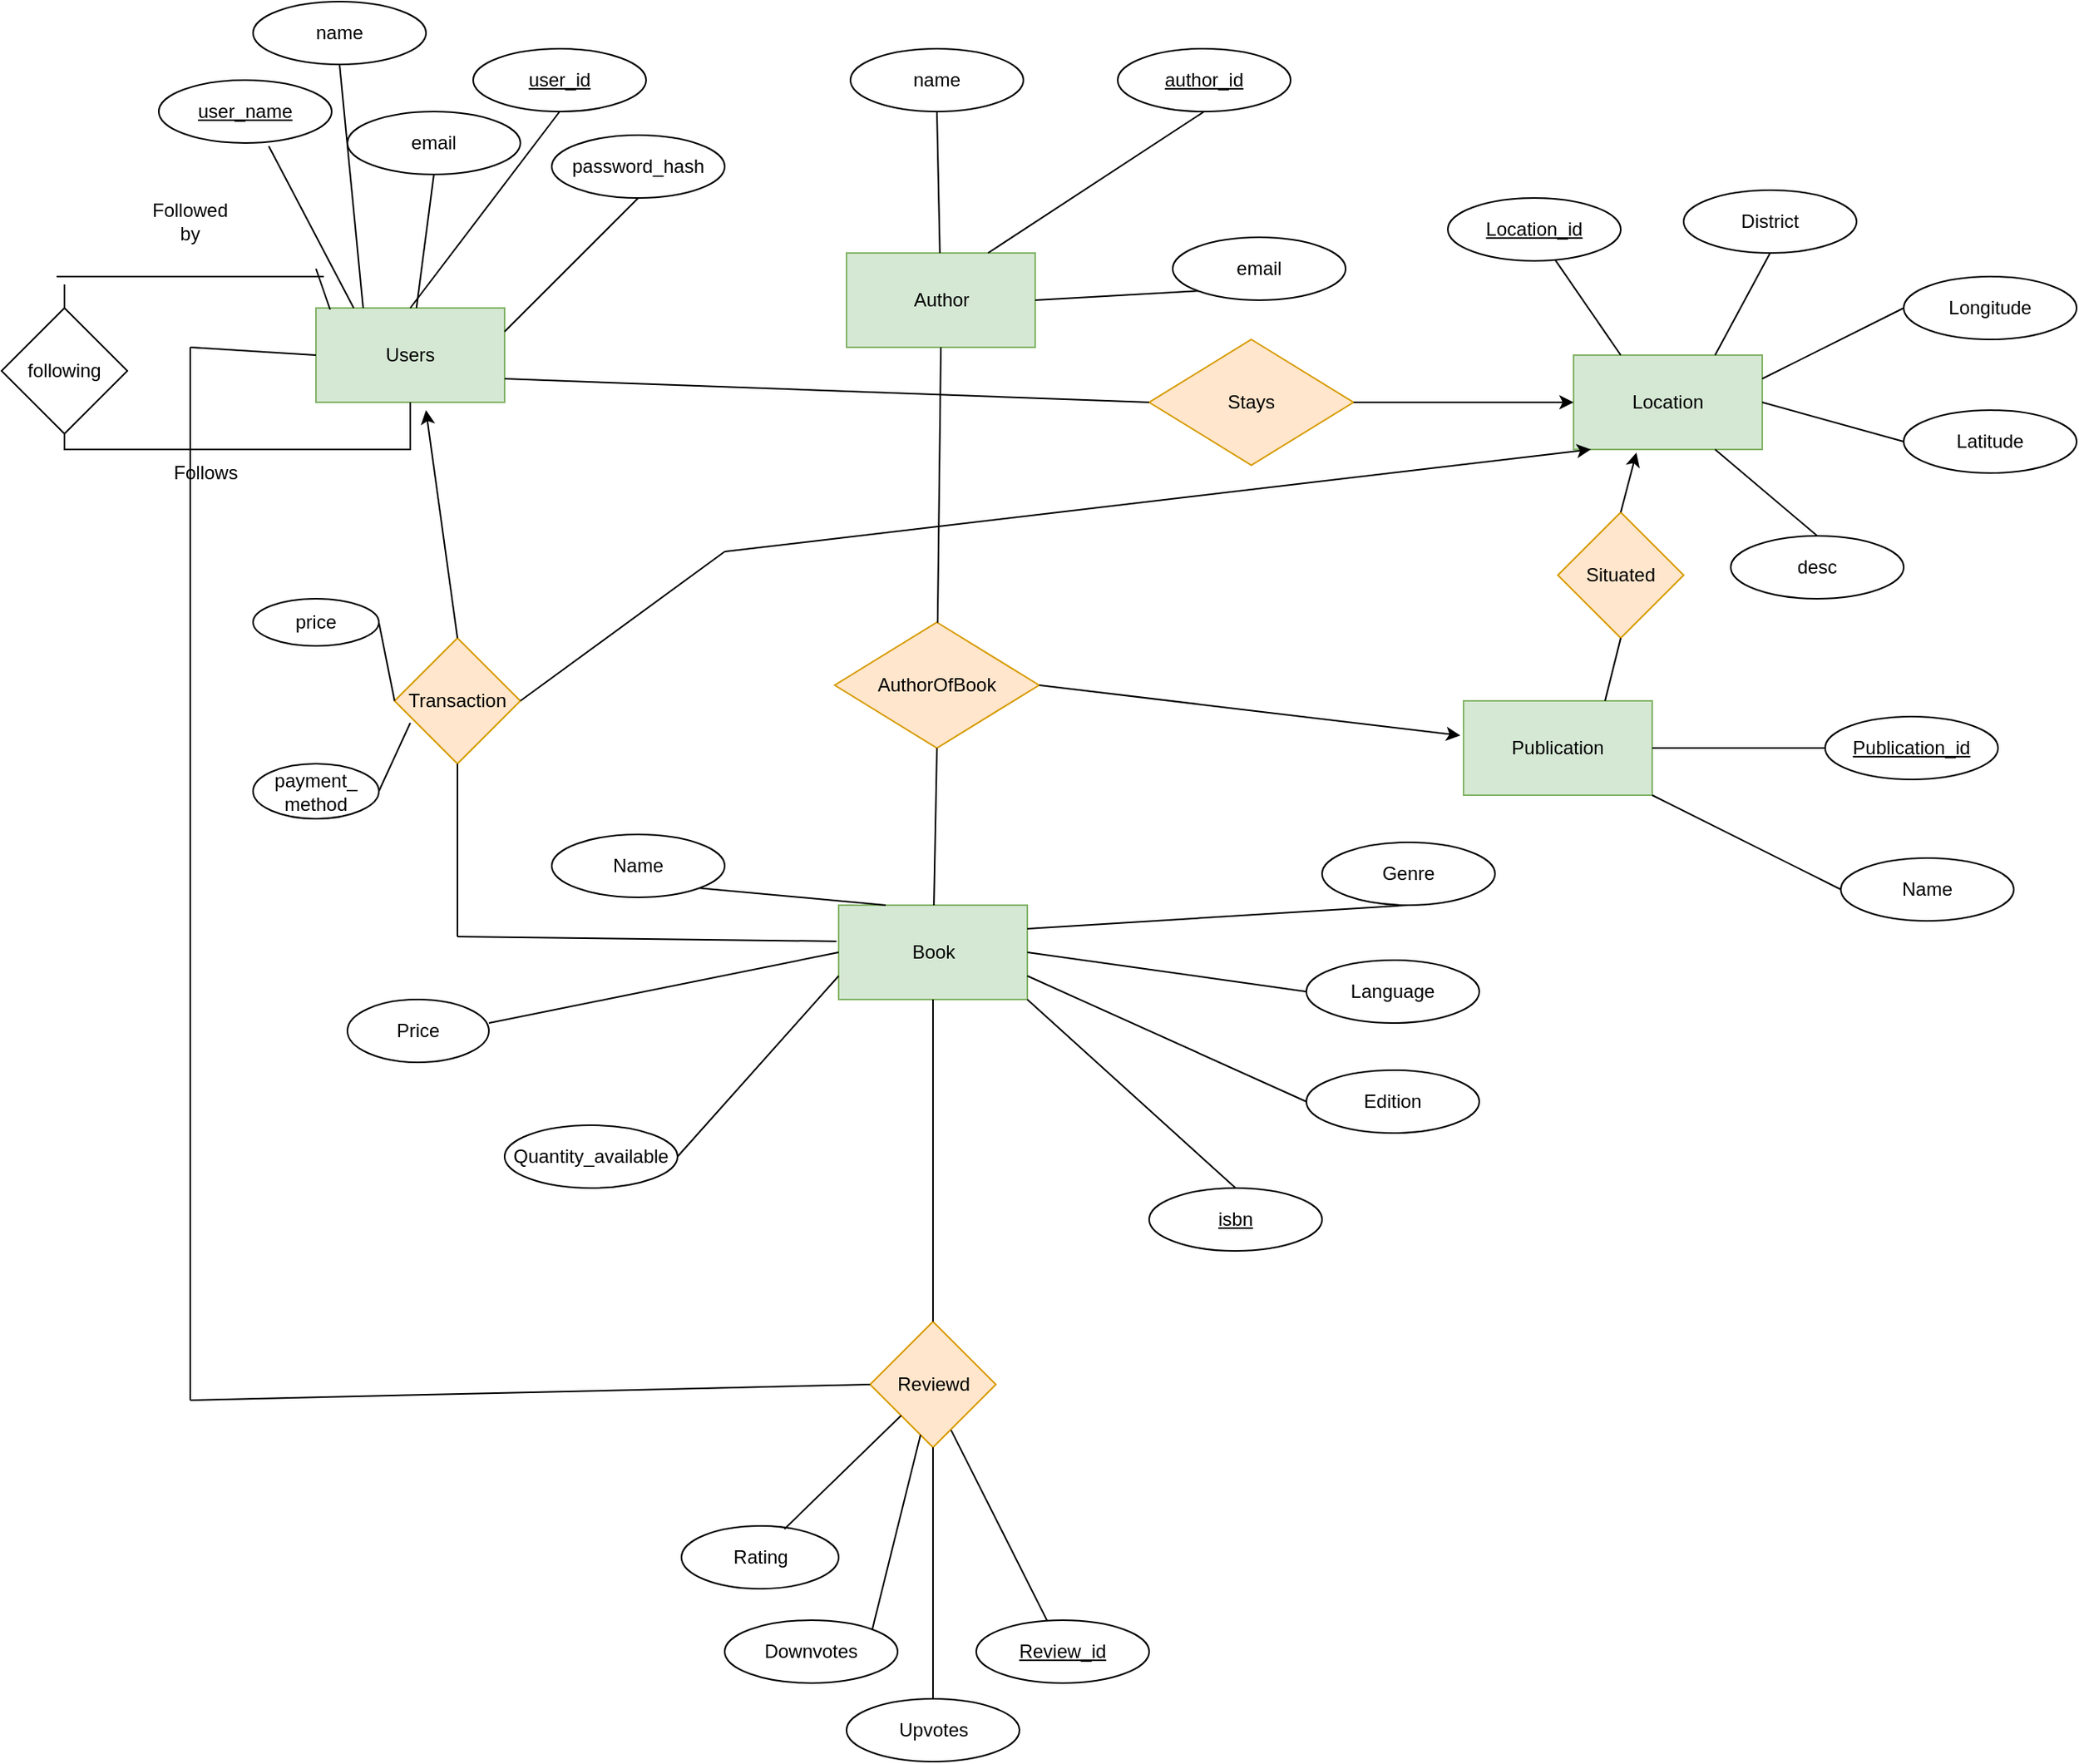 <mxfile version="20.0.1" type="github">
  <diagram id="R2lEEEUBdFMjLlhIrx00" name="Page-1">
    <mxGraphModel dx="1700" dy="477" grid="1" gridSize="10" guides="1" tooltips="1" connect="1" arrows="1" fold="1" page="1" pageScale="1" pageWidth="850" pageHeight="1100" math="0" shadow="0" extFonts="Permanent Marker^https://fonts.googleapis.com/css?family=Permanent+Marker">
      <root>
        <mxCell id="0" />
        <mxCell id="1" parent="0" />
        <mxCell id="627nwjCK-Lk3CUR_q3PW-1" value="Book" style="rounded=0;whiteSpace=wrap;html=1;fillColor=#d5e8d4;strokeColor=#82b366;" parent="1" vertex="1">
          <mxGeometry x="-67.5" y="595" width="120" height="60" as="geometry" />
        </mxCell>
        <mxCell id="627nwjCK-Lk3CUR_q3PW-2" value="Publication" style="rounded=0;whiteSpace=wrap;html=1;fillColor=#d5e8d4;strokeColor=#82b366;" parent="1" vertex="1">
          <mxGeometry x="330" y="465" width="120" height="60" as="geometry" />
        </mxCell>
        <mxCell id="CtvvaNPGMJ7My_9c88Tm-3" value="Users" style="rounded=0;whiteSpace=wrap;html=1;fillColor=#d5e8d4;strokeColor=#82b366;" parent="1" vertex="1">
          <mxGeometry x="-400" y="215" width="120" height="60" as="geometry" />
        </mxCell>
        <mxCell id="CtvvaNPGMJ7My_9c88Tm-4" value="Author" style="rounded=0;whiteSpace=wrap;html=1;fillColor=#d5e8d4;strokeColor=#82b366;" parent="1" vertex="1">
          <mxGeometry x="-62.5" y="180" width="120" height="60" as="geometry" />
        </mxCell>
        <mxCell id="CtvvaNPGMJ7My_9c88Tm-10" value="AuthorOfBook" style="rhombus;whiteSpace=wrap;html=1;fillColor=#ffe6cc;strokeColor=#d79b00;" parent="1" vertex="1">
          <mxGeometry x="-70" y="415" width="130" height="80" as="geometry" />
        </mxCell>
        <mxCell id="CtvvaNPGMJ7My_9c88Tm-11" value="" style="endArrow=none;html=1;rounded=0;entryX=0.5;entryY=1;entryDx=0;entryDy=0;" parent="1" source="CtvvaNPGMJ7My_9c88Tm-10" target="CtvvaNPGMJ7My_9c88Tm-4" edge="1">
          <mxGeometry width="50" height="50" relative="1" as="geometry">
            <mxPoint x="-70" y="435" as="sourcePoint" />
            <mxPoint x="-20" y="385" as="targetPoint" />
          </mxGeometry>
        </mxCell>
        <mxCell id="CtvvaNPGMJ7My_9c88Tm-14" value="" style="endArrow=none;html=1;rounded=0;exitX=0.5;exitY=1;exitDx=0;exitDy=0;" parent="1" source="CtvvaNPGMJ7My_9c88Tm-10" target="627nwjCK-Lk3CUR_q3PW-1" edge="1">
          <mxGeometry width="50" height="50" relative="1" as="geometry">
            <mxPoint x="-70" y="435" as="sourcePoint" />
            <mxPoint x="-20" y="385" as="targetPoint" />
          </mxGeometry>
        </mxCell>
        <mxCell id="CtvvaNPGMJ7My_9c88Tm-15" value="following" style="rhombus;whiteSpace=wrap;html=1;" parent="1" vertex="1">
          <mxGeometry x="-600" y="215" width="80" height="80" as="geometry" />
        </mxCell>
        <mxCell id="CtvvaNPGMJ7My_9c88Tm-16" value="" style="endArrow=none;html=1;rounded=0;exitX=0.5;exitY=1;exitDx=0;exitDy=0;" parent="1" source="CtvvaNPGMJ7My_9c88Tm-3" target="CtvvaNPGMJ7My_9c88Tm-15" edge="1">
          <mxGeometry width="50" height="50" relative="1" as="geometry">
            <mxPoint x="-260" y="225" as="sourcePoint" />
            <mxPoint x="-630" y="305" as="targetPoint" />
            <Array as="points">
              <mxPoint x="-340" y="305" />
              <mxPoint x="-560" y="305" />
            </Array>
          </mxGeometry>
        </mxCell>
        <mxCell id="CtvvaNPGMJ7My_9c88Tm-17" value="" style="endArrow=none;html=1;rounded=0;" parent="1" edge="1">
          <mxGeometry width="50" height="50" relative="1" as="geometry">
            <mxPoint x="-565" y="195" as="sourcePoint" />
            <mxPoint x="-395" y="195" as="targetPoint" />
          </mxGeometry>
        </mxCell>
        <mxCell id="CtvvaNPGMJ7My_9c88Tm-18" value="" style="endArrow=none;html=1;rounded=0;exitX=0.075;exitY=0.017;exitDx=0;exitDy=0;exitPerimeter=0;" parent="1" source="CtvvaNPGMJ7My_9c88Tm-3" edge="1">
          <mxGeometry width="50" height="50" relative="1" as="geometry">
            <mxPoint x="-390" y="205" as="sourcePoint" />
            <mxPoint x="-400" y="190" as="targetPoint" />
          </mxGeometry>
        </mxCell>
        <mxCell id="CtvvaNPGMJ7My_9c88Tm-19" value="" style="endArrow=none;html=1;rounded=0;" parent="1" source="CtvvaNPGMJ7My_9c88Tm-15" edge="1">
          <mxGeometry width="50" height="50" relative="1" as="geometry">
            <mxPoint x="-280" y="195" as="sourcePoint" />
            <mxPoint x="-560" y="200" as="targetPoint" />
          </mxGeometry>
        </mxCell>
        <mxCell id="CtvvaNPGMJ7My_9c88Tm-20" value="Follows" style="text;html=1;strokeColor=none;fillColor=none;align=center;verticalAlign=middle;whiteSpace=wrap;rounded=0;" parent="1" vertex="1">
          <mxGeometry x="-500" y="305" width="60" height="30" as="geometry" />
        </mxCell>
        <mxCell id="CtvvaNPGMJ7My_9c88Tm-21" value="Followed by" style="text;html=1;strokeColor=none;fillColor=none;align=center;verticalAlign=middle;whiteSpace=wrap;rounded=0;" parent="1" vertex="1">
          <mxGeometry x="-510" y="145" width="60" height="30" as="geometry" />
        </mxCell>
        <mxCell id="CtvvaNPGMJ7My_9c88Tm-22" value="Transaction" style="rhombus;whiteSpace=wrap;html=1;fillColor=#ffe6cc;strokeColor=#d79b00;" parent="1" vertex="1">
          <mxGeometry x="-350" y="425" width="80" height="80" as="geometry" />
        </mxCell>
        <mxCell id="CtvvaNPGMJ7My_9c88Tm-24" value="" style="endArrow=none;html=1;rounded=0;exitX=0.5;exitY=1;exitDx=0;exitDy=0;" parent="1" source="CtvvaNPGMJ7My_9c88Tm-22" edge="1">
          <mxGeometry width="50" height="50" relative="1" as="geometry">
            <mxPoint x="-80" y="485" as="sourcePoint" />
            <mxPoint x="-310" y="615" as="targetPoint" />
          </mxGeometry>
        </mxCell>
        <mxCell id="CtvvaNPGMJ7My_9c88Tm-25" value="" style="endArrow=none;html=1;rounded=0;entryX=-0.012;entryY=0.383;entryDx=0;entryDy=0;entryPerimeter=0;" parent="1" target="627nwjCK-Lk3CUR_q3PW-1" edge="1">
          <mxGeometry width="50" height="50" relative="1" as="geometry">
            <mxPoint x="-310" y="615" as="sourcePoint" />
            <mxPoint x="-30" y="435" as="targetPoint" />
          </mxGeometry>
        </mxCell>
        <mxCell id="RWPysZZRdbQjG4ovfCux-3" value="Name" style="ellipse;whiteSpace=wrap;html=1;" parent="1" vertex="1">
          <mxGeometry x="570" y="565" width="110" height="40" as="geometry" />
        </mxCell>
        <mxCell id="RWPysZZRdbQjG4ovfCux-4" value="&lt;u&gt;Publication_id&lt;/u&gt;" style="ellipse;whiteSpace=wrap;html=1;" parent="1" vertex="1">
          <mxGeometry x="560" y="475" width="110" height="40" as="geometry" />
        </mxCell>
        <mxCell id="RWPysZZRdbQjG4ovfCux-6" value="Genre" style="ellipse;whiteSpace=wrap;html=1;" parent="1" vertex="1">
          <mxGeometry x="240" y="555" width="110" height="40" as="geometry" />
        </mxCell>
        <mxCell id="RWPysZZRdbQjG4ovfCux-7" value="Name" style="ellipse;whiteSpace=wrap;html=1;" parent="1" vertex="1">
          <mxGeometry x="-250" y="550" width="110" height="40" as="geometry" />
        </mxCell>
        <mxCell id="RWPysZZRdbQjG4ovfCux-9" value="Edition" style="ellipse;whiteSpace=wrap;html=1;" parent="1" vertex="1">
          <mxGeometry x="230" y="700" width="110" height="40" as="geometry" />
        </mxCell>
        <mxCell id="RWPysZZRdbQjG4ovfCux-10" value="Quantity_available" style="ellipse;whiteSpace=wrap;html=1;" parent="1" vertex="1">
          <mxGeometry x="-280" y="735" width="110" height="40" as="geometry" />
        </mxCell>
        <mxCell id="RWPysZZRdbQjG4ovfCux-12" value="Language" style="ellipse;whiteSpace=wrap;html=1;" parent="1" vertex="1">
          <mxGeometry x="230" y="630" width="110" height="40" as="geometry" />
        </mxCell>
        <mxCell id="RWPysZZRdbQjG4ovfCux-13" value="&lt;u&gt;isbn&lt;/u&gt;" style="ellipse;whiteSpace=wrap;html=1;" parent="1" vertex="1">
          <mxGeometry x="130" y="775" width="110" height="40" as="geometry" />
        </mxCell>
        <mxCell id="RWPysZZRdbQjG4ovfCux-18" value="" style="endArrow=none;html=1;rounded=0;exitX=1;exitY=1;exitDx=0;exitDy=0;entryX=0;entryY=0.5;entryDx=0;entryDy=0;" parent="1" source="627nwjCK-Lk3CUR_q3PW-2" target="RWPysZZRdbQjG4ovfCux-3" edge="1">
          <mxGeometry width="50" height="50" relative="1" as="geometry">
            <mxPoint x="360" y="535" as="sourcePoint" />
            <mxPoint x="410" y="485" as="targetPoint" />
          </mxGeometry>
        </mxCell>
        <mxCell id="RWPysZZRdbQjG4ovfCux-19" value="" style="endArrow=none;html=1;rounded=0;exitX=1;exitY=0.5;exitDx=0;exitDy=0;entryX=0;entryY=0.5;entryDx=0;entryDy=0;" parent="1" source="627nwjCK-Lk3CUR_q3PW-2" target="RWPysZZRdbQjG4ovfCux-4" edge="1">
          <mxGeometry width="50" height="50" relative="1" as="geometry">
            <mxPoint x="330" y="465" as="sourcePoint" />
            <mxPoint x="380" y="415" as="targetPoint" />
          </mxGeometry>
        </mxCell>
        <mxCell id="RWPysZZRdbQjG4ovfCux-20" value="" style="endArrow=none;html=1;rounded=0;exitX=1;exitY=0.25;exitDx=0;exitDy=0;entryX=0.5;entryY=1;entryDx=0;entryDy=0;" parent="1" source="627nwjCK-Lk3CUR_q3PW-1" target="RWPysZZRdbQjG4ovfCux-6" edge="1">
          <mxGeometry width="50" height="50" relative="1" as="geometry">
            <mxPoint x="20" y="605" as="sourcePoint" />
            <mxPoint x="70" y="555" as="targetPoint" />
          </mxGeometry>
        </mxCell>
        <mxCell id="RWPysZZRdbQjG4ovfCux-21" value="" style="endArrow=none;html=1;rounded=0;entryX=0;entryY=0.5;entryDx=0;entryDy=0;exitX=1;exitY=0.75;exitDx=0;exitDy=0;" parent="1" source="627nwjCK-Lk3CUR_q3PW-1" target="RWPysZZRdbQjG4ovfCux-9" edge="1">
          <mxGeometry width="50" height="50" relative="1" as="geometry">
            <mxPoint x="100" y="695" as="sourcePoint" />
            <mxPoint x="150" y="645" as="targetPoint" />
          </mxGeometry>
        </mxCell>
        <mxCell id="RWPysZZRdbQjG4ovfCux-22" value="" style="endArrow=none;html=1;rounded=0;exitX=1;exitY=0.5;exitDx=0;exitDy=0;entryX=0;entryY=0.5;entryDx=0;entryDy=0;" parent="1" source="627nwjCK-Lk3CUR_q3PW-1" target="RWPysZZRdbQjG4ovfCux-12" edge="1">
          <mxGeometry width="50" height="50" relative="1" as="geometry">
            <mxPoint x="80" y="640" as="sourcePoint" />
            <mxPoint x="130" y="590" as="targetPoint" />
          </mxGeometry>
        </mxCell>
        <mxCell id="RWPysZZRdbQjG4ovfCux-23" value="" style="endArrow=none;html=1;rounded=0;exitX=0.5;exitY=0;exitDx=0;exitDy=0;entryX=1;entryY=1;entryDx=0;entryDy=0;" parent="1" source="RWPysZZRdbQjG4ovfCux-13" target="627nwjCK-Lk3CUR_q3PW-1" edge="1">
          <mxGeometry width="50" height="50" relative="1" as="geometry">
            <mxPoint x="70" y="715" as="sourcePoint" />
            <mxPoint x="120" y="665" as="targetPoint" />
          </mxGeometry>
        </mxCell>
        <mxCell id="RWPysZZRdbQjG4ovfCux-24" value="" style="endArrow=none;html=1;rounded=0;entryX=0.25;entryY=0;entryDx=0;entryDy=0;exitX=1;exitY=1;exitDx=0;exitDy=0;" parent="1" source="RWPysZZRdbQjG4ovfCux-7" target="627nwjCK-Lk3CUR_q3PW-1" edge="1">
          <mxGeometry width="50" height="50" relative="1" as="geometry">
            <mxPoint x="-130" y="560" as="sourcePoint" />
            <mxPoint x="-67.5" y="530" as="targetPoint" />
          </mxGeometry>
        </mxCell>
        <mxCell id="RWPysZZRdbQjG4ovfCux-26" value="" style="endArrow=none;html=1;rounded=0;exitX=1;exitY=0.5;exitDx=0;exitDy=0;entryX=0;entryY=0.75;entryDx=0;entryDy=0;" parent="1" source="RWPysZZRdbQjG4ovfCux-10" target="627nwjCK-Lk3CUR_q3PW-1" edge="1">
          <mxGeometry width="50" height="50" relative="1" as="geometry">
            <mxPoint x="-150" y="705" as="sourcePoint" />
            <mxPoint x="-70" y="640" as="targetPoint" />
          </mxGeometry>
        </mxCell>
        <mxCell id="RWPysZZRdbQjG4ovfCux-29" value="email" style="ellipse;whiteSpace=wrap;html=1;" parent="1" vertex="1">
          <mxGeometry x="145" y="170" width="110" height="40" as="geometry" />
        </mxCell>
        <mxCell id="RWPysZZRdbQjG4ovfCux-30" value="email" style="ellipse;whiteSpace=wrap;html=1;" parent="1" vertex="1">
          <mxGeometry x="-380" y="90" width="110" height="40" as="geometry" />
        </mxCell>
        <mxCell id="RWPysZZRdbQjG4ovfCux-31" value="name" style="ellipse;whiteSpace=wrap;html=1;" parent="1" vertex="1">
          <mxGeometry x="-60" y="50" width="110" height="40" as="geometry" />
        </mxCell>
        <mxCell id="RWPysZZRdbQjG4ovfCux-32" value="&lt;u&gt;author_id&lt;/u&gt;" style="ellipse;whiteSpace=wrap;html=1;" parent="1" vertex="1">
          <mxGeometry x="110" y="50" width="110" height="40" as="geometry" />
        </mxCell>
        <mxCell id="RWPysZZRdbQjG4ovfCux-33" value="&lt;u&gt;user_name&lt;/u&gt;" style="ellipse;whiteSpace=wrap;html=1;" parent="1" vertex="1">
          <mxGeometry x="-500" y="70" width="110" height="40" as="geometry" />
        </mxCell>
        <mxCell id="RWPysZZRdbQjG4ovfCux-36" value="password_hash" style="ellipse;whiteSpace=wrap;html=1;" parent="1" vertex="1">
          <mxGeometry x="-250" y="105" width="110" height="40" as="geometry" />
        </mxCell>
        <mxCell id="RWPysZZRdbQjG4ovfCux-37" value="name" style="ellipse;whiteSpace=wrap;html=1;" parent="1" vertex="1">
          <mxGeometry x="-440" y="20" width="110" height="40" as="geometry" />
        </mxCell>
        <mxCell id="RWPysZZRdbQjG4ovfCux-38" value="&lt;u&gt;user_id&lt;/u&gt;" style="ellipse;whiteSpace=wrap;html=1;" parent="1" vertex="1">
          <mxGeometry x="-300" y="50" width="110" height="40" as="geometry" />
        </mxCell>
        <mxCell id="RWPysZZRdbQjG4ovfCux-47" value="" style="endArrow=none;html=1;rounded=0;exitX=0.636;exitY=1.05;exitDx=0;exitDy=0;exitPerimeter=0;entryX=0.2;entryY=0;entryDx=0;entryDy=0;entryPerimeter=0;" parent="1" source="RWPysZZRdbQjG4ovfCux-33" target="CtvvaNPGMJ7My_9c88Tm-3" edge="1">
          <mxGeometry width="50" height="50" relative="1" as="geometry">
            <mxPoint x="-615" y="295" as="sourcePoint" />
            <mxPoint x="-380" y="210" as="targetPoint" />
          </mxGeometry>
        </mxCell>
        <mxCell id="RWPysZZRdbQjG4ovfCux-48" value="" style="endArrow=none;html=1;rounded=0;exitX=1;exitY=0.25;exitDx=0;exitDy=0;entryX=0.5;entryY=1;entryDx=0;entryDy=0;" parent="1" source="CtvvaNPGMJ7My_9c88Tm-3" target="RWPysZZRdbQjG4ovfCux-36" edge="1">
          <mxGeometry width="50" height="50" relative="1" as="geometry">
            <mxPoint x="-350" y="230" as="sourcePoint" />
            <mxPoint x="-190" y="210" as="targetPoint" />
          </mxGeometry>
        </mxCell>
        <mxCell id="RWPysZZRdbQjG4ovfCux-50" value="" style="endArrow=none;html=1;rounded=0;entryX=0.5;entryY=1;entryDx=0;entryDy=0;" parent="1" source="CtvvaNPGMJ7My_9c88Tm-3" target="RWPysZZRdbQjG4ovfCux-30" edge="1">
          <mxGeometry width="50" height="50" relative="1" as="geometry">
            <mxPoint x="-315" y="255" as="sourcePoint" />
            <mxPoint x="-155" y="235" as="targetPoint" />
          </mxGeometry>
        </mxCell>
        <mxCell id="RWPysZZRdbQjG4ovfCux-51" value="" style="endArrow=none;html=1;rounded=0;exitX=0.5;exitY=0;exitDx=0;exitDy=0;entryX=0.5;entryY=1;entryDx=0;entryDy=0;" parent="1" source="CtvvaNPGMJ7My_9c88Tm-3" target="RWPysZZRdbQjG4ovfCux-38" edge="1">
          <mxGeometry width="50" height="50" relative="1" as="geometry">
            <mxPoint x="-390" y="165" as="sourcePoint" />
            <mxPoint x="-230" y="145" as="targetPoint" />
          </mxGeometry>
        </mxCell>
        <mxCell id="RWPysZZRdbQjG4ovfCux-53" value="" style="endArrow=none;html=1;rounded=0;exitX=0.5;exitY=1;exitDx=0;exitDy=0;entryX=0.25;entryY=0;entryDx=0;entryDy=0;" parent="1" source="RWPysZZRdbQjG4ovfCux-37" target="CtvvaNPGMJ7My_9c88Tm-3" edge="1">
          <mxGeometry width="50" height="50" relative="1" as="geometry">
            <mxPoint x="-515" y="370" as="sourcePoint" />
            <mxPoint x="-380" y="280" as="targetPoint" />
          </mxGeometry>
        </mxCell>
        <mxCell id="RWPysZZRdbQjG4ovfCux-54" value="" style="endArrow=none;html=1;rounded=0;exitX=0.75;exitY=0;exitDx=0;exitDy=0;entryX=0.5;entryY=1;entryDx=0;entryDy=0;" parent="1" source="CtvvaNPGMJ7My_9c88Tm-4" target="RWPysZZRdbQjG4ovfCux-32" edge="1">
          <mxGeometry width="50" height="50" relative="1" as="geometry">
            <mxPoint x="-47.5" y="255" as="sourcePoint" />
            <mxPoint x="87.5" y="165" as="targetPoint" />
          </mxGeometry>
        </mxCell>
        <mxCell id="RWPysZZRdbQjG4ovfCux-56" value="" style="endArrow=none;html=1;rounded=0;exitX=1;exitY=0.5;exitDx=0;exitDy=0;entryX=0;entryY=1;entryDx=0;entryDy=0;" parent="1" source="CtvvaNPGMJ7My_9c88Tm-4" target="RWPysZZRdbQjG4ovfCux-29" edge="1">
          <mxGeometry width="50" height="50" relative="1" as="geometry">
            <mxPoint x="32.5" y="265" as="sourcePoint" />
            <mxPoint x="85" y="190" as="targetPoint" />
          </mxGeometry>
        </mxCell>
        <mxCell id="RWPysZZRdbQjG4ovfCux-57" value="" style="endArrow=none;html=1;rounded=0;entryX=0.5;entryY=1;entryDx=0;entryDy=0;" parent="1" source="CtvvaNPGMJ7My_9c88Tm-4" target="RWPysZZRdbQjG4ovfCux-31" edge="1">
          <mxGeometry width="50" height="50" relative="1" as="geometry">
            <mxPoint x="42.5" y="275" as="sourcePoint" />
            <mxPoint x="95" y="200" as="targetPoint" />
          </mxGeometry>
        </mxCell>
        <mxCell id="RWPysZZRdbQjG4ovfCux-58" value="Location" style="rounded=0;whiteSpace=wrap;html=1;fillColor=#d5e8d4;strokeColor=#82b366;" parent="1" vertex="1">
          <mxGeometry x="400" y="245" width="120" height="60" as="geometry" />
        </mxCell>
        <mxCell id="RWPysZZRdbQjG4ovfCux-59" value="desc" style="ellipse;whiteSpace=wrap;html=1;" parent="1" vertex="1">
          <mxGeometry x="500" y="360" width="110" height="40" as="geometry" />
        </mxCell>
        <mxCell id="RWPysZZRdbQjG4ovfCux-60" value="Latitude" style="ellipse;whiteSpace=wrap;html=1;" parent="1" vertex="1">
          <mxGeometry x="610" y="280" width="110" height="40" as="geometry" />
        </mxCell>
        <mxCell id="RWPysZZRdbQjG4ovfCux-61" value="Longitude" style="ellipse;whiteSpace=wrap;html=1;" parent="1" vertex="1">
          <mxGeometry x="610" y="195" width="110" height="40" as="geometry" />
        </mxCell>
        <mxCell id="RWPysZZRdbQjG4ovfCux-63" value="District" style="ellipse;whiteSpace=wrap;html=1;" parent="1" vertex="1">
          <mxGeometry x="470" y="140" width="110" height="40" as="geometry" />
        </mxCell>
        <mxCell id="RWPysZZRdbQjG4ovfCux-65" value="&lt;u&gt;Location_id&lt;/u&gt;" style="ellipse;whiteSpace=wrap;html=1;" parent="1" vertex="1">
          <mxGeometry x="320" y="145" width="110" height="40" as="geometry" />
        </mxCell>
        <mxCell id="RWPysZZRdbQjG4ovfCux-66" value="" style="endArrow=none;html=1;rounded=0;exitX=0.75;exitY=0;exitDx=0;exitDy=0;entryX=0.5;entryY=1;entryDx=0;entryDy=0;" parent="1" source="RWPysZZRdbQjG4ovfCux-58" target="RWPysZZRdbQjG4ovfCux-63" edge="1">
          <mxGeometry width="50" height="50" relative="1" as="geometry">
            <mxPoint x="450" y="230.73" as="sourcePoint" />
            <mxPoint x="503.968" y="195.001" as="targetPoint" />
          </mxGeometry>
        </mxCell>
        <mxCell id="RWPysZZRdbQjG4ovfCux-67" value="" style="endArrow=none;html=1;rounded=0;exitX=1;exitY=0.25;exitDx=0;exitDy=0;entryX=0;entryY=0.5;entryDx=0;entryDy=0;" parent="1" source="RWPysZZRdbQjG4ovfCux-58" target="RWPysZZRdbQjG4ovfCux-61" edge="1">
          <mxGeometry width="50" height="50" relative="1" as="geometry">
            <mxPoint x="545" y="310" as="sourcePoint" />
            <mxPoint x="580" y="245" as="targetPoint" />
          </mxGeometry>
        </mxCell>
        <mxCell id="RWPysZZRdbQjG4ovfCux-68" value="" style="endArrow=none;html=1;rounded=0;exitX=1;exitY=0.5;exitDx=0;exitDy=0;entryX=0;entryY=0.5;entryDx=0;entryDy=0;" parent="1" source="RWPysZZRdbQjG4ovfCux-58" target="RWPysZZRdbQjG4ovfCux-60" edge="1">
          <mxGeometry width="50" height="50" relative="1" as="geometry">
            <mxPoint x="510" y="265" as="sourcePoint" />
            <mxPoint x="545" y="200" as="targetPoint" />
          </mxGeometry>
        </mxCell>
        <mxCell id="RWPysZZRdbQjG4ovfCux-69" value="" style="endArrow=none;html=1;rounded=0;exitX=0.75;exitY=1;exitDx=0;exitDy=0;entryX=0.5;entryY=0;entryDx=0;entryDy=0;" parent="1" source="RWPysZZRdbQjG4ovfCux-58" target="RWPysZZRdbQjG4ovfCux-59" edge="1">
          <mxGeometry width="50" height="50" relative="1" as="geometry">
            <mxPoint x="490" y="325" as="sourcePoint" />
            <mxPoint x="580" y="350" as="targetPoint" />
          </mxGeometry>
        </mxCell>
        <mxCell id="RWPysZZRdbQjG4ovfCux-70" value="" style="endArrow=none;html=1;rounded=0;entryX=0.25;entryY=0;entryDx=0;entryDy=0;" parent="1" source="RWPysZZRdbQjG4ovfCux-65" target="RWPysZZRdbQjG4ovfCux-58" edge="1">
          <mxGeometry width="50" height="50" relative="1" as="geometry">
            <mxPoint x="540" y="295" as="sourcePoint" />
            <mxPoint x="630" y="320" as="targetPoint" />
          </mxGeometry>
        </mxCell>
        <mxCell id="RWPysZZRdbQjG4ovfCux-86" value="" style="endArrow=none;html=1;rounded=0;entryX=0;entryY=0.5;entryDx=0;entryDy=0;exitX=0;exitY=0.5;exitDx=0;exitDy=0;" parent="1" target="627nwjCK-Lk3CUR_q3PW-1" edge="1">
          <mxGeometry width="50" height="50" relative="1" as="geometry">
            <mxPoint x="-290" y="670" as="sourcePoint" />
            <mxPoint x="-27.5" y="605" as="targetPoint" />
          </mxGeometry>
        </mxCell>
        <mxCell id="RWPysZZRdbQjG4ovfCux-98" style="edgeStyle=orthogonalEdgeStyle;rounded=0;orthogonalLoop=1;jettySize=auto;html=1;exitX=1;exitY=0.5;exitDx=0;exitDy=0;entryX=1;entryY=0.5;entryDx=0;entryDy=0;" parent="1" source="RWPysZZRdbQjG4ovfCux-95" target="RWPysZZRdbQjG4ovfCux-95" edge="1">
          <mxGeometry relative="1" as="geometry" />
        </mxCell>
        <mxCell id="RWPysZZRdbQjG4ovfCux-95" value="Stays" style="rhombus;whiteSpace=wrap;html=1;fillColor=#ffe6cc;strokeColor=#d79b00;" parent="1" vertex="1">
          <mxGeometry x="130" y="235" width="130" height="80" as="geometry" />
        </mxCell>
        <mxCell id="RWPysZZRdbQjG4ovfCux-96" value="" style="endArrow=none;html=1;rounded=0;entryX=0;entryY=0.5;entryDx=0;entryDy=0;exitX=1;exitY=0.75;exitDx=0;exitDy=0;" parent="1" source="CtvvaNPGMJ7My_9c88Tm-3" target="RWPysZZRdbQjG4ovfCux-95" edge="1">
          <mxGeometry width="50" height="50" relative="1" as="geometry">
            <mxPoint x="20" y="470" as="sourcePoint" />
            <mxPoint x="70" y="420" as="targetPoint" />
          </mxGeometry>
        </mxCell>
        <mxCell id="Da7OMFpt_dQ6Uy7CfJBs-6" style="edgeStyle=orthogonalEdgeStyle;rounded=0;orthogonalLoop=1;jettySize=auto;html=1;exitX=0.5;exitY=1;exitDx=0;exitDy=0;" parent="1" source="RWPysZZRdbQjG4ovfCux-3" target="RWPysZZRdbQjG4ovfCux-3" edge="1">
          <mxGeometry relative="1" as="geometry" />
        </mxCell>
        <mxCell id="XAAd1IZyLiw4F6XBaVbM-4" value="" style="endArrow=classic;html=1;rounded=0;entryX=0.092;entryY=1;entryDx=0;entryDy=0;entryPerimeter=0;" edge="1" parent="1" target="RWPysZZRdbQjG4ovfCux-58">
          <mxGeometry width="50" height="50" relative="1" as="geometry">
            <mxPoint x="-140" y="370" as="sourcePoint" />
            <mxPoint y="440" as="targetPoint" />
          </mxGeometry>
        </mxCell>
        <mxCell id="XAAd1IZyLiw4F6XBaVbM-5" value="" style="endArrow=none;html=1;rounded=0;exitX=1;exitY=0.5;exitDx=0;exitDy=0;" edge="1" parent="1" source="CtvvaNPGMJ7My_9c88Tm-22">
          <mxGeometry width="50" height="50" relative="1" as="geometry">
            <mxPoint x="-10" y="490" as="sourcePoint" />
            <mxPoint x="-140" y="370" as="targetPoint" />
          </mxGeometry>
        </mxCell>
        <mxCell id="XAAd1IZyLiw4F6XBaVbM-6" value="Situated" style="rhombus;whiteSpace=wrap;html=1;fillColor=#ffe6cc;strokeColor=#d79b00;" vertex="1" parent="1">
          <mxGeometry x="390" y="345" width="80" height="80" as="geometry" />
        </mxCell>
        <mxCell id="XAAd1IZyLiw4F6XBaVbM-7" value="" style="endArrow=none;html=1;rounded=0;entryX=0.5;entryY=1;entryDx=0;entryDy=0;exitX=0.75;exitY=0;exitDx=0;exitDy=0;" edge="1" parent="1" source="627nwjCK-Lk3CUR_q3PW-2" target="XAAd1IZyLiw4F6XBaVbM-6">
          <mxGeometry width="50" height="50" relative="1" as="geometry">
            <mxPoint x="250" y="440" as="sourcePoint" />
            <mxPoint x="300" y="390" as="targetPoint" />
          </mxGeometry>
        </mxCell>
        <mxCell id="XAAd1IZyLiw4F6XBaVbM-12" value="Price" style="ellipse;whiteSpace=wrap;html=1;" vertex="1" parent="1">
          <mxGeometry x="-380" y="655" width="90" height="40" as="geometry" />
        </mxCell>
        <mxCell id="XAAd1IZyLiw4F6XBaVbM-13" value="" style="endArrow=classic;html=1;rounded=0;entryX=0.583;entryY=1.083;entryDx=0;entryDy=0;entryPerimeter=0;exitX=0.5;exitY=0;exitDx=0;exitDy=0;" edge="1" parent="1" source="CtvvaNPGMJ7My_9c88Tm-22" target="CtvvaNPGMJ7My_9c88Tm-3">
          <mxGeometry width="50" height="50" relative="1" as="geometry">
            <mxPoint x="-160" y="450" as="sourcePoint" />
            <mxPoint x="-110" y="400" as="targetPoint" />
          </mxGeometry>
        </mxCell>
        <mxCell id="XAAd1IZyLiw4F6XBaVbM-14" value="" style="endArrow=classic;html=1;rounded=0;entryX=-0.017;entryY=0.367;entryDx=0;entryDy=0;entryPerimeter=0;exitX=1;exitY=0.5;exitDx=0;exitDy=0;" edge="1" parent="1" source="CtvvaNPGMJ7My_9c88Tm-10" target="627nwjCK-Lk3CUR_q3PW-2">
          <mxGeometry width="50" height="50" relative="1" as="geometry">
            <mxPoint x="50" y="430" as="sourcePoint" />
            <mxPoint x="100" y="380" as="targetPoint" />
          </mxGeometry>
        </mxCell>
        <mxCell id="XAAd1IZyLiw4F6XBaVbM-18" value="" style="endArrow=none;html=1;rounded=0;" edge="1" parent="1">
          <mxGeometry width="50" height="50" relative="1" as="geometry">
            <mxPoint x="-480" y="910" as="sourcePoint" />
            <mxPoint x="-480" y="240" as="targetPoint" />
          </mxGeometry>
        </mxCell>
        <mxCell id="CtvvaNPGMJ7My_9c88Tm-28" value="Reviewd" style="rhombus;whiteSpace=wrap;html=1;fillColor=#ffe6cc;strokeColor=#d79b00;" parent="1" vertex="1">
          <mxGeometry x="-47.5" y="860" width="80" height="80" as="geometry" />
        </mxCell>
        <mxCell id="XAAd1IZyLiw4F6XBaVbM-21" value="" style="endArrow=none;html=1;rounded=0;entryX=0;entryY=0.5;entryDx=0;entryDy=0;" edge="1" parent="1" target="CtvvaNPGMJ7My_9c88Tm-28">
          <mxGeometry width="50" height="50" relative="1" as="geometry">
            <mxPoint x="-480" y="910" as="sourcePoint" />
            <mxPoint x="-100" y="870" as="targetPoint" />
          </mxGeometry>
        </mxCell>
        <mxCell id="RWPysZZRdbQjG4ovfCux-71" value="&lt;u&gt;Review_id&lt;/u&gt;" style="ellipse;whiteSpace=wrap;html=1;" parent="1" vertex="1">
          <mxGeometry x="20" y="1050" width="110" height="40" as="geometry" />
        </mxCell>
        <mxCell id="RWPysZZRdbQjG4ovfCux-72" value="Downvotes" style="ellipse;whiteSpace=wrap;html=1;" parent="1" vertex="1">
          <mxGeometry x="-140" y="1050" width="110" height="40" as="geometry" />
        </mxCell>
        <mxCell id="RWPysZZRdbQjG4ovfCux-73" value="Upvotes" style="ellipse;whiteSpace=wrap;html=1;" parent="1" vertex="1">
          <mxGeometry x="-62.5" y="1100" width="110" height="40" as="geometry" />
        </mxCell>
        <mxCell id="RWPysZZRdbQjG4ovfCux-79" value="" style="endArrow=none;html=1;rounded=0;entryX=0.644;entryY=0.863;entryDx=0;entryDy=0;entryPerimeter=0;" parent="1" source="RWPysZZRdbQjG4ovfCux-71" target="CtvvaNPGMJ7My_9c88Tm-28" edge="1">
          <mxGeometry width="50" height="50" relative="1" as="geometry">
            <mxPoint x="238.238" y="1192.869" as="sourcePoint" />
            <mxPoint x="16.98" y="1088.98" as="targetPoint" />
          </mxGeometry>
        </mxCell>
        <mxCell id="RWPysZZRdbQjG4ovfCux-80" value="" style="endArrow=none;html=1;rounded=0;entryX=0.5;entryY=1;entryDx=0;entryDy=0;" parent="1" source="RWPysZZRdbQjG4ovfCux-73" target="CtvvaNPGMJ7My_9c88Tm-28" edge="1">
          <mxGeometry width="50" height="50" relative="1" as="geometry">
            <mxPoint x="71.611" y="1130.002" as="sourcePoint" />
            <mxPoint y="1095" as="targetPoint" />
          </mxGeometry>
        </mxCell>
        <mxCell id="RWPysZZRdbQjG4ovfCux-81" value="" style="endArrow=none;html=1;rounded=0;exitX=1;exitY=0;exitDx=0;exitDy=0;" parent="1" source="RWPysZZRdbQjG4ovfCux-72" target="CtvvaNPGMJ7My_9c88Tm-28" edge="1">
          <mxGeometry width="50" height="50" relative="1" as="geometry">
            <mxPoint x="-99.996" y="1114.997" as="sourcePoint" />
            <mxPoint x="-13.02" y="1090" as="targetPoint" />
          </mxGeometry>
        </mxCell>
        <mxCell id="XAAd1IZyLiw4F6XBaVbM-15" value="Rating" style="ellipse;whiteSpace=wrap;html=1;" vertex="1" parent="1">
          <mxGeometry x="-167.5" y="990" width="100" height="40" as="geometry" />
        </mxCell>
        <mxCell id="XAAd1IZyLiw4F6XBaVbM-16" value="" style="endArrow=none;html=1;rounded=0;exitX=0.655;exitY=0.05;exitDx=0;exitDy=0;exitPerimeter=0;" edge="1" parent="1" source="XAAd1IZyLiw4F6XBaVbM-15" target="CtvvaNPGMJ7My_9c88Tm-28">
          <mxGeometry width="50" height="50" relative="1" as="geometry">
            <mxPoint x="-30" y="1095" as="sourcePoint" />
            <mxPoint x="-67.5" y="1060" as="targetPoint" />
          </mxGeometry>
        </mxCell>
        <mxCell id="XAAd1IZyLiw4F6XBaVbM-23" value="" style="endArrow=classic;html=1;rounded=0;exitX=0.5;exitY=0;exitDx=0;exitDy=0;entryX=0.333;entryY=1.033;entryDx=0;entryDy=0;entryPerimeter=0;" edge="1" parent="1" source="XAAd1IZyLiw4F6XBaVbM-6" target="RWPysZZRdbQjG4ovfCux-58">
          <mxGeometry width="50" height="50" relative="1" as="geometry">
            <mxPoint x="560" y="410" as="sourcePoint" />
            <mxPoint x="610" y="360" as="targetPoint" />
          </mxGeometry>
        </mxCell>
        <mxCell id="XAAd1IZyLiw4F6XBaVbM-24" value="" style="endArrow=classic;html=1;rounded=0;entryX=0;entryY=0.5;entryDx=0;entryDy=0;exitX=1;exitY=0.5;exitDx=0;exitDy=0;" edge="1" parent="1" source="RWPysZZRdbQjG4ovfCux-95" target="RWPysZZRdbQjG4ovfCux-58">
          <mxGeometry width="50" height="50" relative="1" as="geometry">
            <mxPoint x="90" y="300" as="sourcePoint" />
            <mxPoint x="140" y="250" as="targetPoint" />
          </mxGeometry>
        </mxCell>
        <mxCell id="XAAd1IZyLiw4F6XBaVbM-25" value="price" style="ellipse;whiteSpace=wrap;html=1;" vertex="1" parent="1">
          <mxGeometry x="-440" y="400" width="80" height="30" as="geometry" />
        </mxCell>
        <mxCell id="XAAd1IZyLiw4F6XBaVbM-26" value="payment_&lt;br&gt;method" style="ellipse;whiteSpace=wrap;html=1;" vertex="1" parent="1">
          <mxGeometry x="-440" y="505" width="80" height="35" as="geometry" />
        </mxCell>
        <mxCell id="XAAd1IZyLiw4F6XBaVbM-27" value="" style="endArrow=none;html=1;rounded=0;exitX=1;exitY=0.5;exitDx=0;exitDy=0;entryX=0;entryY=0.5;entryDx=0;entryDy=0;" edge="1" parent="1" source="XAAd1IZyLiw4F6XBaVbM-25" target="CtvvaNPGMJ7My_9c88Tm-22">
          <mxGeometry width="50" height="50" relative="1" as="geometry">
            <mxPoint x="-120" y="470" as="sourcePoint" />
            <mxPoint x="-70" y="420" as="targetPoint" />
          </mxGeometry>
        </mxCell>
        <mxCell id="XAAd1IZyLiw4F6XBaVbM-28" value="" style="endArrow=none;html=1;rounded=0;exitX=1;exitY=0.5;exitDx=0;exitDy=0;entryX=0.125;entryY=0.675;entryDx=0;entryDy=0;entryPerimeter=0;" edge="1" parent="1" source="XAAd1IZyLiw4F6XBaVbM-26" target="CtvvaNPGMJ7My_9c88Tm-22">
          <mxGeometry width="50" height="50" relative="1" as="geometry">
            <mxPoint x="-120" y="470" as="sourcePoint" />
            <mxPoint x="-70" y="420" as="targetPoint" />
          </mxGeometry>
        </mxCell>
        <mxCell id="XAAd1IZyLiw4F6XBaVbM-29" value="" style="endArrow=none;html=1;rounded=0;entryX=0;entryY=0.5;entryDx=0;entryDy=0;" edge="1" parent="1" target="CtvvaNPGMJ7My_9c88Tm-3">
          <mxGeometry width="50" height="50" relative="1" as="geometry">
            <mxPoint x="-480" y="240" as="sourcePoint" />
            <mxPoint x="-80" y="360" as="targetPoint" />
          </mxGeometry>
        </mxCell>
        <mxCell id="XAAd1IZyLiw4F6XBaVbM-30" value="" style="endArrow=none;html=1;rounded=0;entryX=0.5;entryY=1;entryDx=0;entryDy=0;" edge="1" parent="1" source="CtvvaNPGMJ7My_9c88Tm-28" target="627nwjCK-Lk3CUR_q3PW-1">
          <mxGeometry width="50" height="50" relative="1" as="geometry">
            <mxPoint x="20" y="730" as="sourcePoint" />
            <mxPoint x="70" y="680" as="targetPoint" />
          </mxGeometry>
        </mxCell>
      </root>
    </mxGraphModel>
  </diagram>
</mxfile>
